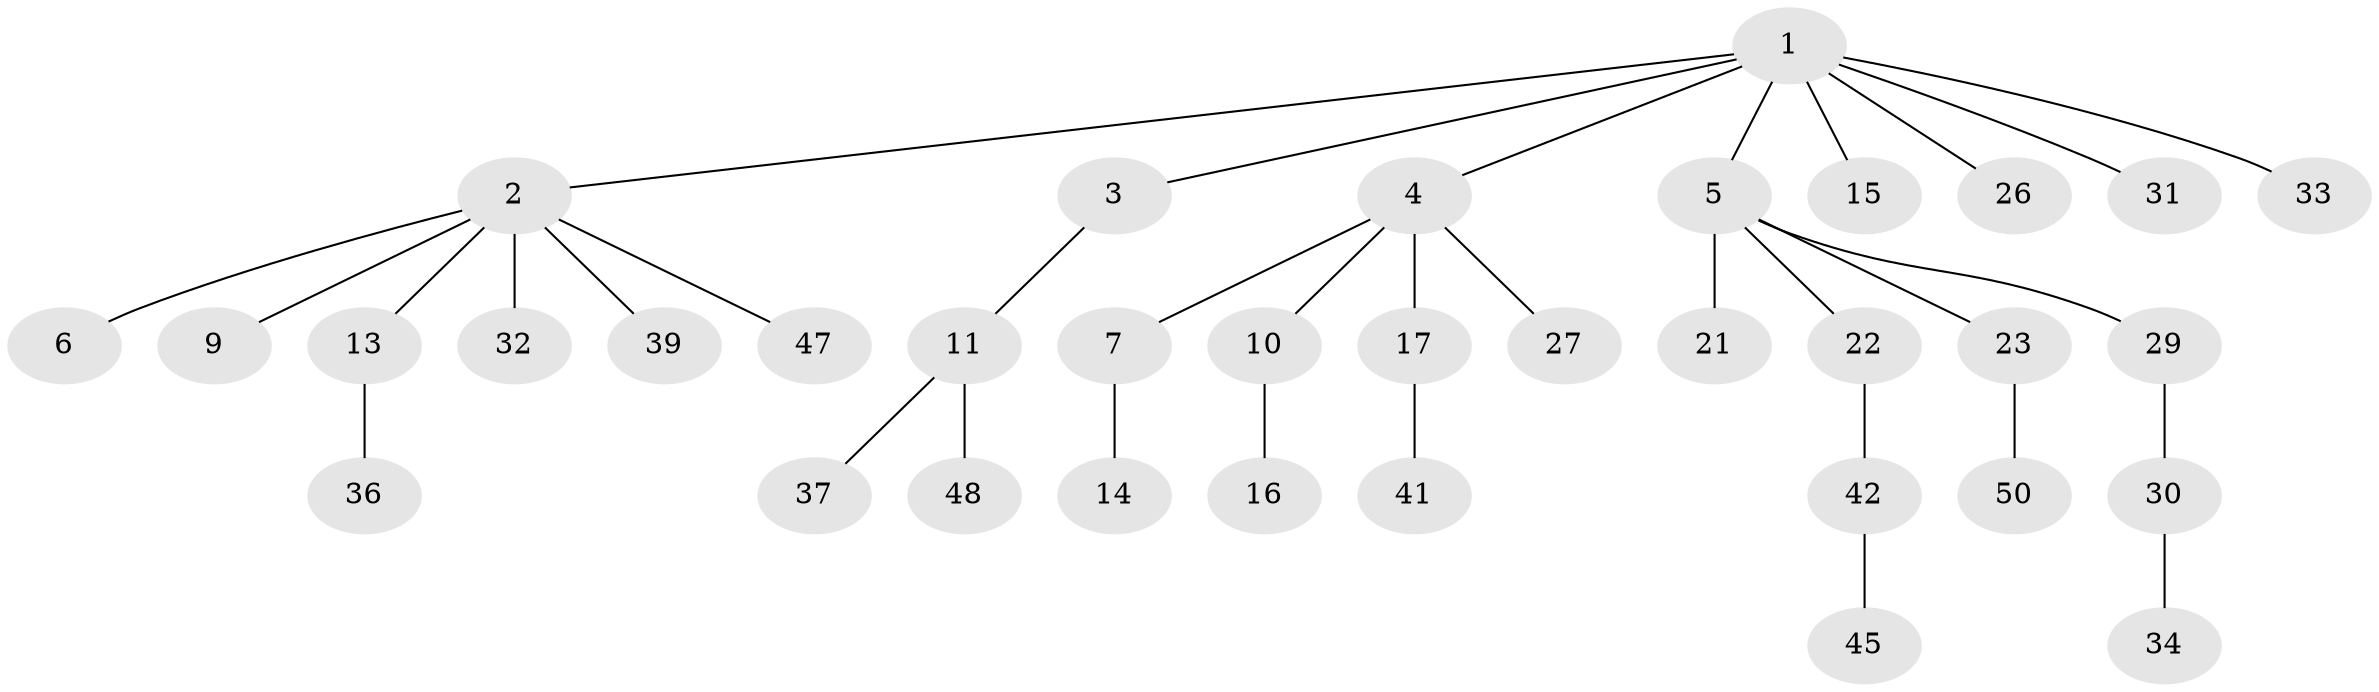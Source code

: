 // Generated by graph-tools (version 1.1) at 2025/52/02/27/25 19:52:10]
// undirected, 35 vertices, 34 edges
graph export_dot {
graph [start="1"]
  node [color=gray90,style=filled];
  1 [super="+25"];
  2 [super="+12"];
  3 [super="+46"];
  4 [super="+19"];
  5 [super="+8"];
  6 [super="+18"];
  7;
  9 [super="+40"];
  10;
  11;
  13 [super="+24"];
  14;
  15;
  16 [super="+20"];
  17 [super="+38"];
  21;
  22 [super="+28"];
  23;
  26;
  27;
  29 [super="+35"];
  30 [super="+43"];
  31;
  32;
  33;
  34;
  36 [super="+51"];
  37;
  39;
  41;
  42 [super="+44"];
  45 [super="+49"];
  47;
  48;
  50;
  1 -- 2;
  1 -- 3;
  1 -- 4;
  1 -- 5;
  1 -- 15;
  1 -- 26;
  1 -- 31;
  1 -- 33;
  2 -- 6;
  2 -- 9;
  2 -- 13;
  2 -- 32;
  2 -- 39;
  2 -- 47;
  3 -- 11;
  4 -- 7;
  4 -- 10;
  4 -- 17;
  4 -- 27;
  5 -- 29;
  5 -- 21;
  5 -- 22;
  5 -- 23;
  7 -- 14;
  10 -- 16;
  11 -- 37;
  11 -- 48;
  13 -- 36;
  17 -- 41;
  22 -- 42;
  23 -- 50;
  29 -- 30;
  30 -- 34;
  42 -- 45;
}
